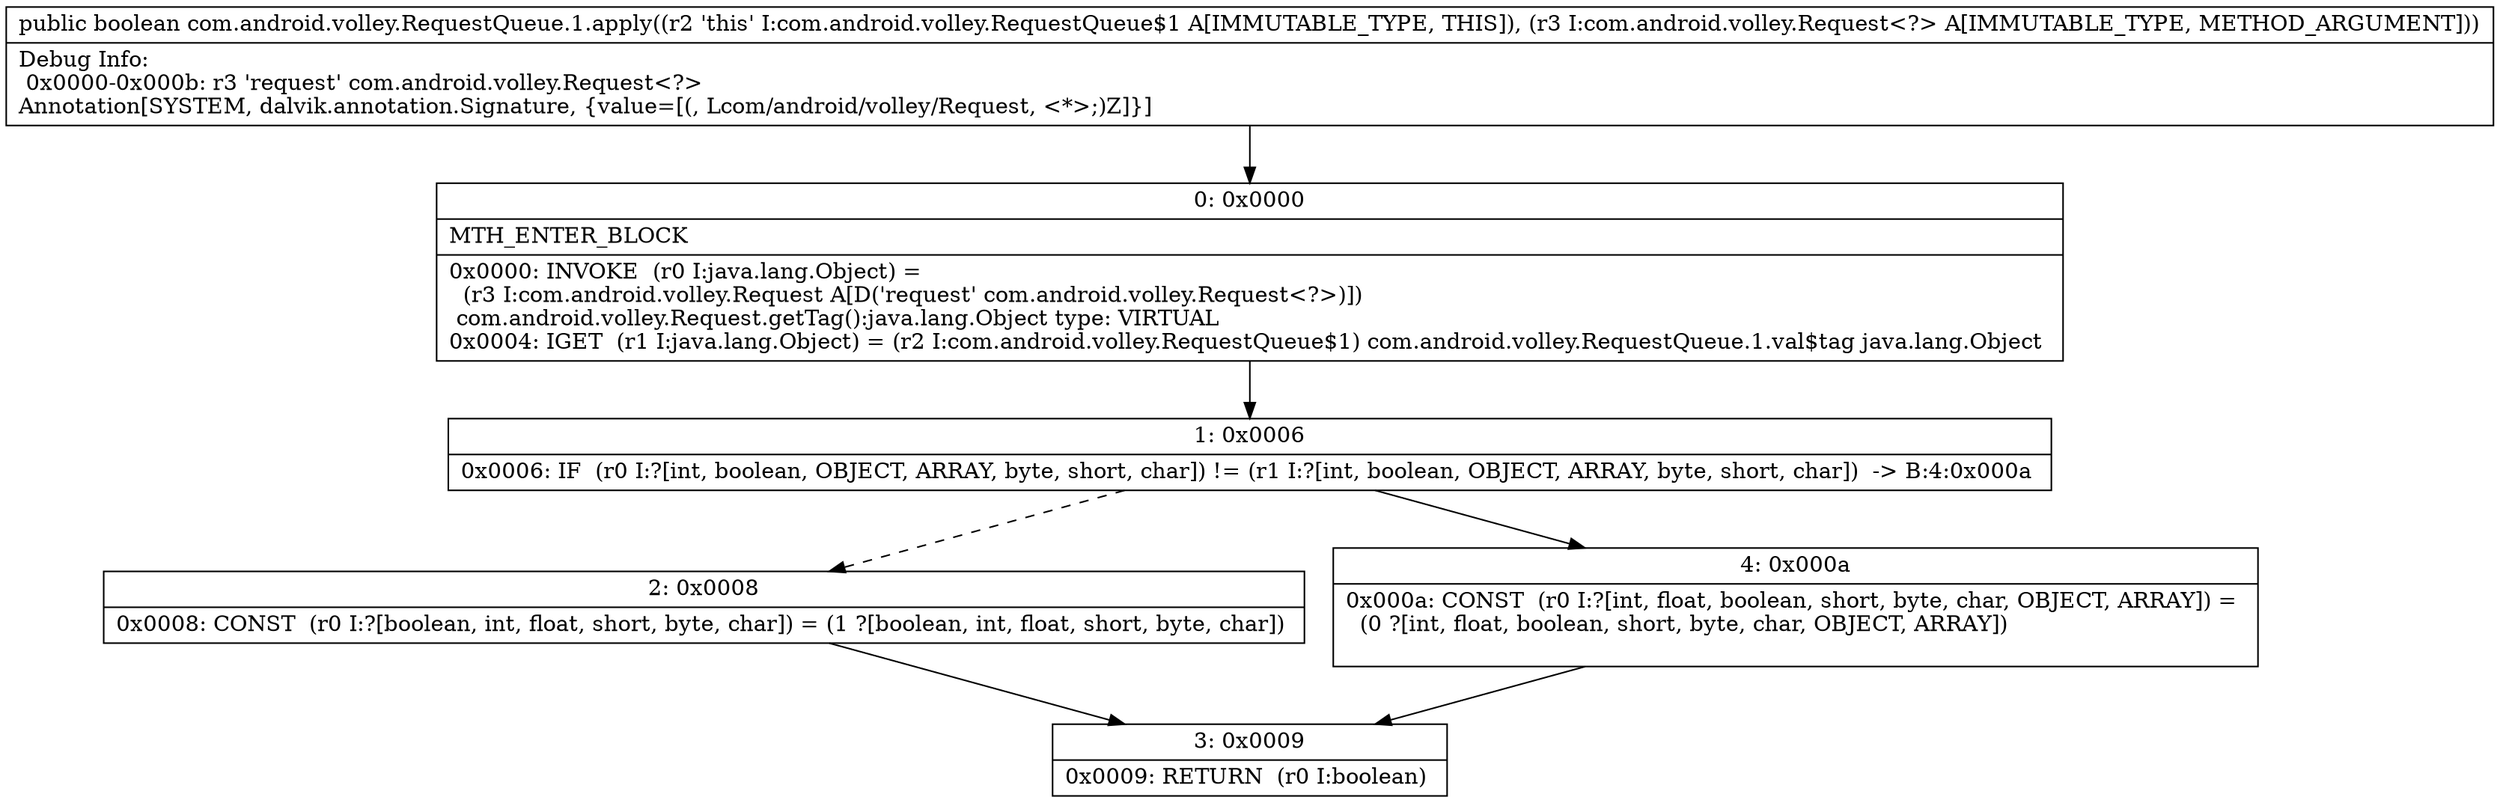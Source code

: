 digraph "CFG forcom.android.volley.RequestQueue.1.apply(Lcom\/android\/volley\/Request;)Z" {
Node_0 [shape=record,label="{0\:\ 0x0000|MTH_ENTER_BLOCK\l|0x0000: INVOKE  (r0 I:java.lang.Object) = \l  (r3 I:com.android.volley.Request A[D('request' com.android.volley.Request\<?\>)])\l com.android.volley.Request.getTag():java.lang.Object type: VIRTUAL \l0x0004: IGET  (r1 I:java.lang.Object) = (r2 I:com.android.volley.RequestQueue$1) com.android.volley.RequestQueue.1.val$tag java.lang.Object \l}"];
Node_1 [shape=record,label="{1\:\ 0x0006|0x0006: IF  (r0 I:?[int, boolean, OBJECT, ARRAY, byte, short, char]) != (r1 I:?[int, boolean, OBJECT, ARRAY, byte, short, char])  \-\> B:4:0x000a \l}"];
Node_2 [shape=record,label="{2\:\ 0x0008|0x0008: CONST  (r0 I:?[boolean, int, float, short, byte, char]) = (1 ?[boolean, int, float, short, byte, char]) \l}"];
Node_3 [shape=record,label="{3\:\ 0x0009|0x0009: RETURN  (r0 I:boolean) \l}"];
Node_4 [shape=record,label="{4\:\ 0x000a|0x000a: CONST  (r0 I:?[int, float, boolean, short, byte, char, OBJECT, ARRAY]) = \l  (0 ?[int, float, boolean, short, byte, char, OBJECT, ARRAY])\l \l}"];
MethodNode[shape=record,label="{public boolean com.android.volley.RequestQueue.1.apply((r2 'this' I:com.android.volley.RequestQueue$1 A[IMMUTABLE_TYPE, THIS]), (r3 I:com.android.volley.Request\<?\> A[IMMUTABLE_TYPE, METHOD_ARGUMENT]))  | Debug Info:\l  0x0000\-0x000b: r3 'request' com.android.volley.Request\<?\>\lAnnotation[SYSTEM, dalvik.annotation.Signature, \{value=[(, Lcom\/android\/volley\/Request, \<*\>;)Z]\}]\l}"];
MethodNode -> Node_0;
Node_0 -> Node_1;
Node_1 -> Node_2[style=dashed];
Node_1 -> Node_4;
Node_2 -> Node_3;
Node_4 -> Node_3;
}

